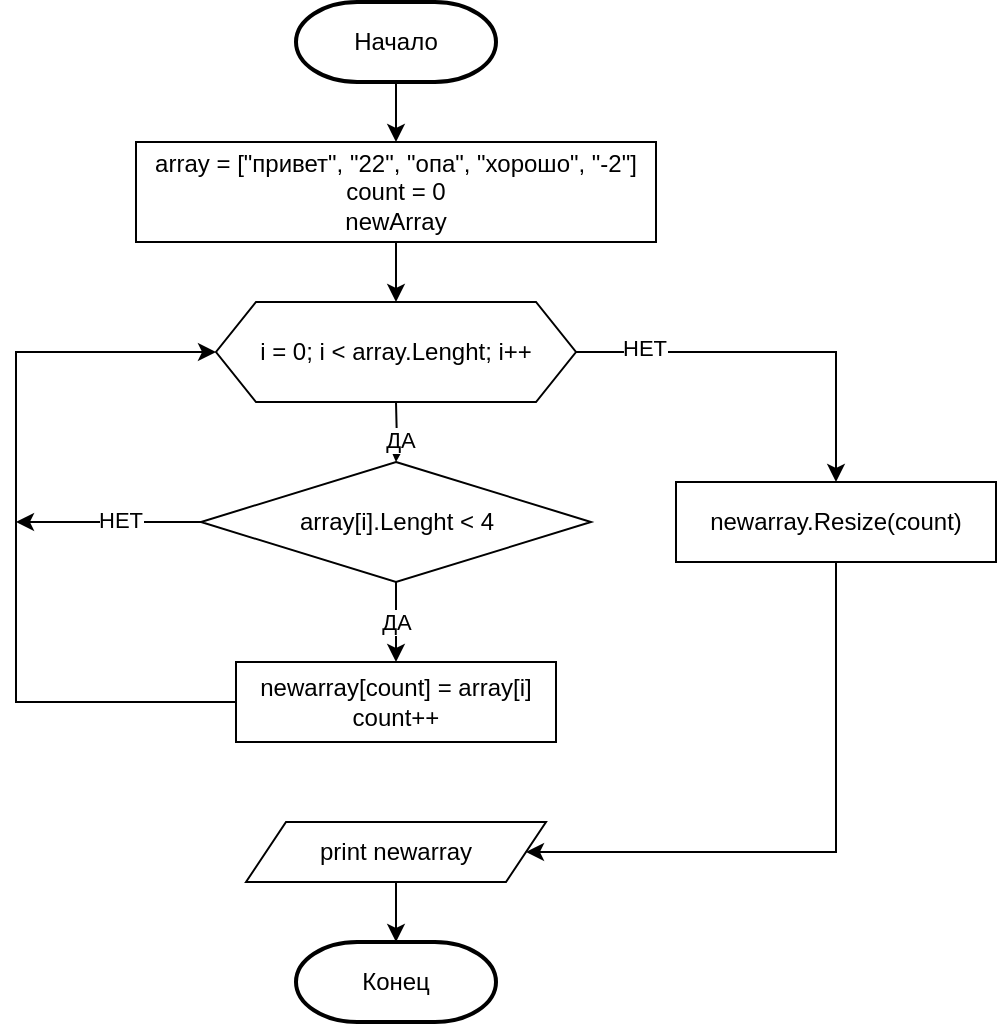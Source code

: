 <mxfile version="20.8.10" type="device"><diagram name="Страница 1" id="IzyzIFCoCUd3nlsrFxNa"><mxGraphModel dx="794" dy="514" grid="1" gridSize="10" guides="1" tooltips="1" connect="1" arrows="1" fold="1" page="1" pageScale="1" pageWidth="827" pageHeight="1169" math="0" shadow="0"><root><mxCell id="0"/><mxCell id="1" parent="0"/><mxCell id="2W2JEYL1uoMKxco2C0CU-3" value="" style="edgeStyle=orthogonalEdgeStyle;rounded=0;orthogonalLoop=1;jettySize=auto;html=1;" parent="1" source="2W2JEYL1uoMKxco2C0CU-1" target="2W2JEYL1uoMKxco2C0CU-2" edge="1"><mxGeometry relative="1" as="geometry"/></mxCell><mxCell id="2W2JEYL1uoMKxco2C0CU-1" value="Начало" style="strokeWidth=2;html=1;shape=mxgraph.flowchart.terminator;whiteSpace=wrap;" parent="1" vertex="1"><mxGeometry x="340" y="70" width="100" height="40" as="geometry"/></mxCell><mxCell id="2W2JEYL1uoMKxco2C0CU-5" value="" style="edgeStyle=orthogonalEdgeStyle;rounded=0;orthogonalLoop=1;jettySize=auto;html=1;" parent="1" source="2W2JEYL1uoMKxco2C0CU-2" edge="1"><mxGeometry relative="1" as="geometry"><mxPoint x="390" y="220" as="targetPoint"/></mxGeometry></mxCell><mxCell id="2W2JEYL1uoMKxco2C0CU-2" value="array = [&quot;привет&quot;, &quot;22&quot;, &quot;опа&quot;, &quot;хорошо&quot;, &quot;-2&quot;]&lt;br&gt;count = 0&lt;br&gt;newArray" style="rounded=0;whiteSpace=wrap;html=1;" parent="1" vertex="1"><mxGeometry x="260" y="140" width="260" height="50" as="geometry"/></mxCell><mxCell id="2W2JEYL1uoMKxco2C0CU-7" value="" style="edgeStyle=orthogonalEdgeStyle;rounded=0;orthogonalLoop=1;jettySize=auto;html=1;" parent="1" target="2W2JEYL1uoMKxco2C0CU-6" edge="1"><mxGeometry relative="1" as="geometry"><mxPoint x="390" y="270" as="sourcePoint"/></mxGeometry></mxCell><mxCell id="2W2JEYL1uoMKxco2C0CU-9" value="ДА" style="edgeLabel;html=1;align=center;verticalAlign=middle;resizable=0;points=[];" parent="2W2JEYL1uoMKxco2C0CU-7" vertex="1" connectable="0"><mxGeometry x="0.2" y="1" relative="1" as="geometry"><mxPoint as="offset"/></mxGeometry></mxCell><mxCell id="2W2JEYL1uoMKxco2C0CU-27" style="edgeStyle=orthogonalEdgeStyle;rounded=0;orthogonalLoop=1;jettySize=auto;html=1;" parent="1" target="eR1naoql1fOnNSEhIEl9-2" edge="1"><mxGeometry relative="1" as="geometry"><mxPoint x="610" y="290" as="targetPoint"/><Array as="points"><mxPoint x="610" y="245"/></Array><mxPoint x="480" y="245" as="sourcePoint"/></mxGeometry></mxCell><mxCell id="2W2JEYL1uoMKxco2C0CU-28" value="НЕТ" style="edgeLabel;html=1;align=center;verticalAlign=middle;resizable=0;points=[];" parent="2W2JEYL1uoMKxco2C0CU-27" vertex="1" connectable="0"><mxGeometry x="-0.767" y="3" relative="1" as="geometry"><mxPoint x="11" y="1" as="offset"/></mxGeometry></mxCell><mxCell id="2W2JEYL1uoMKxco2C0CU-10" value="" style="edgeStyle=orthogonalEdgeStyle;rounded=0;orthogonalLoop=1;jettySize=auto;html=1;" parent="1" source="2W2JEYL1uoMKxco2C0CU-6" target="2W2JEYL1uoMKxco2C0CU-8" edge="1"><mxGeometry relative="1" as="geometry"/></mxCell><mxCell id="2W2JEYL1uoMKxco2C0CU-11" value="ДА" style="edgeLabel;html=1;align=center;verticalAlign=middle;resizable=0;points=[];" parent="2W2JEYL1uoMKxco2C0CU-10" vertex="1" connectable="0"><mxGeometry x="-0.5" y="1" relative="1" as="geometry"><mxPoint x="-1" y="10" as="offset"/></mxGeometry></mxCell><mxCell id="2W2JEYL1uoMKxco2C0CU-14" value="" style="edgeStyle=orthogonalEdgeStyle;rounded=0;orthogonalLoop=1;jettySize=auto;html=1;exitX=0;exitY=0.5;exitDx=0;exitDy=0;" parent="1" source="2W2JEYL1uoMKxco2C0CU-6" edge="1"><mxGeometry relative="1" as="geometry"><mxPoint x="200" y="330" as="targetPoint"/></mxGeometry></mxCell><mxCell id="2W2JEYL1uoMKxco2C0CU-15" value="НЕТ" style="edgeLabel;html=1;align=center;verticalAlign=middle;resizable=0;points=[];" parent="2W2JEYL1uoMKxco2C0CU-14" vertex="1" connectable="0"><mxGeometry x="-0.105" relative="1" as="geometry"><mxPoint x="1" y="-1" as="offset"/></mxGeometry></mxCell><mxCell id="2W2JEYL1uoMKxco2C0CU-6" value="array[i].Lenght &amp;lt; 4" style="rhombus;whiteSpace=wrap;html=1;" parent="1" vertex="1"><mxGeometry x="292.5" y="300" width="195" height="60" as="geometry"/></mxCell><mxCell id="2W2JEYL1uoMKxco2C0CU-8" value="newarray[count] = array[i]&lt;br&gt;count++" style="rounded=0;whiteSpace=wrap;html=1;" parent="1" vertex="1"><mxGeometry x="310" y="400" width="160" height="40" as="geometry"/></mxCell><mxCell id="2W2JEYL1uoMKxco2C0CU-19" style="edgeStyle=orthogonalEdgeStyle;rounded=0;orthogonalLoop=1;jettySize=auto;html=1;entryX=0;entryY=0.5;entryDx=0;entryDy=0;exitX=0;exitY=0.5;exitDx=0;exitDy=0;" parent="1" source="2W2JEYL1uoMKxco2C0CU-8" edge="1"><mxGeometry relative="1" as="geometry"><mxPoint x="300" y="245" as="targetPoint"/><Array as="points"><mxPoint x="200" y="420"/><mxPoint x="200" y="245"/></Array><mxPoint x="330" y="495" as="sourcePoint"/></mxGeometry></mxCell><mxCell id="2W2JEYL1uoMKxco2C0CU-30" value="" style="edgeStyle=orthogonalEdgeStyle;rounded=0;orthogonalLoop=1;jettySize=auto;html=1;" parent="1" source="2W2JEYL1uoMKxco2C0CU-26" target="2W2JEYL1uoMKxco2C0CU-29" edge="1"><mxGeometry relative="1" as="geometry"/></mxCell><mxCell id="2W2JEYL1uoMKxco2C0CU-26" value="print newarray" style="shape=parallelogram;perimeter=parallelogramPerimeter;whiteSpace=wrap;html=1;fixedSize=1;" parent="1" vertex="1"><mxGeometry x="315" y="480" width="150" height="30" as="geometry"/></mxCell><mxCell id="2W2JEYL1uoMKxco2C0CU-29" value="Конец" style="strokeWidth=2;html=1;shape=mxgraph.flowchart.terminator;whiteSpace=wrap;" parent="1" vertex="1"><mxGeometry x="340" y="540" width="100" height="40" as="geometry"/></mxCell><mxCell id="eR1naoql1fOnNSEhIEl9-1" value="i = 0; i &amp;lt; array.Lenght; i++" style="shape=hexagon;perimeter=hexagonPerimeter2;whiteSpace=wrap;html=1;fixedSize=1;" vertex="1" parent="1"><mxGeometry x="300" y="220" width="180" height="50" as="geometry"/></mxCell><mxCell id="eR1naoql1fOnNSEhIEl9-3" style="edgeStyle=orthogonalEdgeStyle;rounded=0;orthogonalLoop=1;jettySize=auto;html=1;exitX=0.5;exitY=1;exitDx=0;exitDy=0;entryX=1;entryY=0.5;entryDx=0;entryDy=0;" edge="1" parent="1" source="eR1naoql1fOnNSEhIEl9-2" target="2W2JEYL1uoMKxco2C0CU-26"><mxGeometry relative="1" as="geometry"><Array as="points"><mxPoint x="610" y="495"/></Array></mxGeometry></mxCell><mxCell id="eR1naoql1fOnNSEhIEl9-2" value="newarray.Resize(count)" style="rounded=0;whiteSpace=wrap;html=1;" vertex="1" parent="1"><mxGeometry x="530" y="310" width="160" height="40" as="geometry"/></mxCell></root></mxGraphModel></diagram></mxfile>